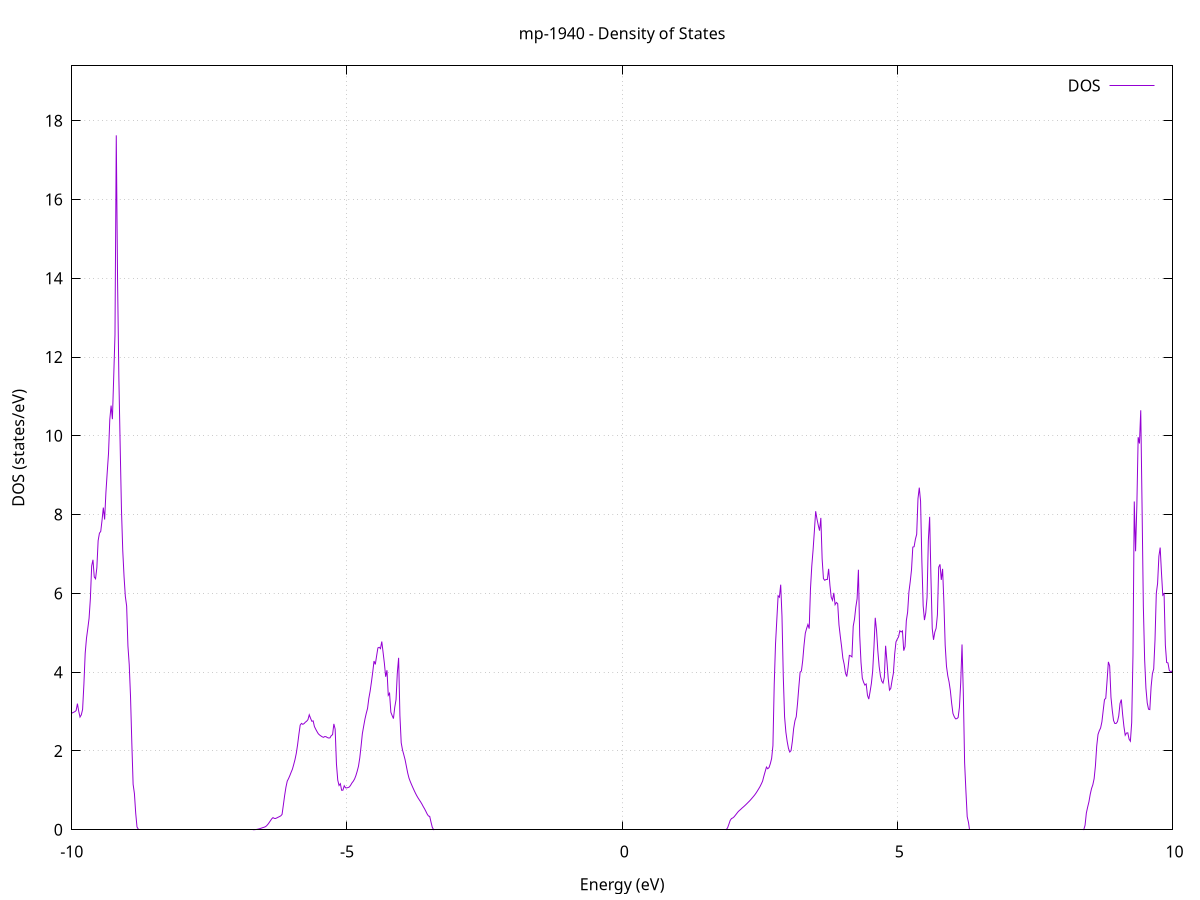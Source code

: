 set title 'mp-1940 - Density of States'
set xlabel 'Energy (eV)'
set ylabel 'DOS (states/eV)'
set grid
set xrange [-10:10]
set yrange [0:19.390]
set xzeroaxis lt -1
set terminal png size 800,600
set output 'mp-1940_dos_gnuplot.png'
plot '-' using 1:2 with lines title 'DOS'
-33.313400 0.000000
-33.289900 0.000000
-33.266400 0.000000
-33.242800 0.000000
-33.219300 0.000000
-33.195800 0.000000
-33.172200 0.000000
-33.148700 0.000000
-33.125200 0.000000
-33.101600 0.000000
-33.078100 0.000000
-33.054600 0.000000
-33.031000 0.000000
-33.007500 0.000000
-32.984000 0.000000
-32.960400 0.000000
-32.936900 0.000000
-32.913400 0.000000
-32.889800 0.000000
-32.866300 0.000000
-32.842800 0.000000
-32.819200 0.000000
-32.795700 0.000000
-32.772200 0.000000
-32.748600 0.000000
-32.725100 0.000000
-32.701600 0.000000
-32.678000 0.000000
-32.654500 0.000000
-32.631000 0.000000
-32.607400 0.000000
-32.583900 0.000000
-32.560400 0.000000
-32.536800 0.000000
-32.513300 0.000000
-32.489800 0.000000
-32.466200 0.000000
-32.442700 0.000000
-32.419200 0.000000
-32.395600 0.000000
-32.372100 0.000000
-32.348600 0.000000
-32.325000 0.000000
-32.301500 0.000000
-32.278000 0.000000
-32.254400 0.000000
-32.230900 0.000000
-32.207400 0.000000
-32.183800 0.000000
-32.160300 0.000000
-32.136800 0.000000
-32.113200 0.000000
-32.089700 0.000000
-32.066200 0.000000
-32.042600 0.000000
-32.019100 0.000000
-31.995600 0.000000
-31.972000 0.000000
-31.948500 0.000000
-31.925000 0.000000
-31.901400 0.000000
-31.877900 0.000000
-31.854400 0.000000
-31.830800 0.000000
-31.807300 0.000000
-31.783800 0.000000
-31.760200 0.000000
-31.736700 0.000000
-31.713200 0.000000
-31.689600 0.000000
-31.666100 0.000000
-31.642600 0.000000
-31.619000 0.000000
-31.595500 0.000000
-31.572000 0.000000
-31.548400 0.000000
-31.524900 0.000000
-31.501400 0.000000
-31.477800 0.000000
-31.454300 0.000000
-31.430800 0.000000
-31.407200 0.000000
-31.383700 0.000000
-31.360200 0.000000
-31.336600 0.000000
-31.313100 0.000000
-31.289600 0.000000
-31.266000 0.000000
-31.242500 0.000000
-31.219000 0.000000
-31.195400 0.000000
-31.171900 0.464200
-31.148400 4.862600
-31.124800 8.302400
-31.101300 12.175500
-31.077800 20.337200
-31.054200 43.932100
-31.030700 58.502500
-31.007200 0.000000
-30.983600 0.000000
-30.960100 0.000000
-30.936600 0.000000
-30.913000 0.000000
-30.889500 0.000000
-30.866000 0.000000
-30.842400 0.000000
-30.818900 0.000000
-30.795400 0.000000
-30.771800 0.000000
-30.748300 0.000000
-30.724800 0.000000
-30.701200 0.000000
-30.677700 0.000000
-30.654200 0.000000
-30.630600 0.000000
-30.607100 0.000000
-30.583600 0.000000
-30.560000 0.000000
-30.536500 0.000000
-30.513000 0.000000
-30.489400 0.000000
-30.465900 0.000000
-30.442400 0.000000
-30.418800 0.000000
-30.395300 0.000000
-30.371800 0.000000
-30.348200 0.000000
-30.324700 0.000000
-30.301200 0.000000
-30.277600 0.000000
-30.254100 0.000000
-30.230600 0.000000
-30.207000 0.000000
-30.183500 0.000000
-30.160000 0.000000
-30.136400 0.000000
-30.112900 0.000000
-30.089400 0.000000
-30.065800 0.000000
-30.042300 0.000000
-30.018800 0.000000
-29.995200 0.000000
-29.971700 0.000000
-29.948200 0.000000
-29.924600 0.000000
-29.901100 0.000000
-29.877600 0.000000
-29.854000 0.000000
-29.830500 0.000000
-29.807000 0.000000
-29.783400 0.000000
-29.759900 0.000000
-29.736400 0.000000
-29.712800 0.000000
-29.689300 0.000000
-29.665800 0.000000
-29.642200 0.000000
-29.618700 0.000000
-29.595200 0.000000
-29.571600 0.000000
-29.548100 0.000000
-29.524600 0.000000
-29.501000 0.000000
-29.477500 0.000000
-29.454000 0.000000
-29.430400 0.000000
-29.406900 0.000000
-29.383400 0.000000
-29.359800 0.000000
-29.336300 0.000000
-29.312800 0.000000
-29.289200 0.000000
-29.265700 0.000000
-29.242200 0.000000
-29.218600 0.000000
-29.195100 0.000000
-29.171600 0.000000
-29.148000 0.000000
-29.124500 0.000000
-29.101000 0.000000
-29.077400 0.000000
-29.053900 0.000000
-29.030400 0.000000
-29.006800 0.000000
-28.983300 0.000000
-28.959800 0.000000
-28.936200 0.000000
-28.912700 0.000000
-28.889200 0.000000
-28.865600 0.000000
-28.842100 0.000000
-28.818600 0.000000
-28.795000 0.000000
-28.771500 0.000000
-28.748000 0.000000
-28.724400 0.000000
-28.700900 0.000000
-28.677400 0.000000
-28.653800 0.000000
-28.630300 0.000000
-28.606800 0.000000
-28.583200 0.000000
-28.559700 0.000000
-28.536200 0.000000
-28.512600 0.000000
-28.489100 0.000000
-28.465600 0.000000
-28.442000 0.000000
-28.418500 0.000000
-28.395000 0.000000
-28.371400 0.000000
-28.347900 0.000000
-28.324400 0.000000
-28.300800 0.000000
-28.277300 0.000000
-28.253800 0.000000
-28.230200 0.000000
-28.206700 0.000000
-28.183200 0.000000
-28.159600 0.000000
-28.136100 0.000000
-28.112600 0.000000
-28.089000 0.000000
-28.065500 0.000000
-28.042000 0.000000
-28.018400 0.000000
-27.994900 0.000000
-27.971400 0.000000
-27.947800 0.000000
-27.924300 0.000000
-27.900800 0.000000
-27.877200 0.000000
-27.853700 0.000000
-27.830200 0.000000
-27.806600 0.000000
-27.783100 0.000000
-27.759600 0.000000
-27.736000 0.000000
-27.712500 0.000000
-27.689000 0.000000
-27.665400 0.000000
-27.641900 0.000000
-27.618400 0.000000
-27.594800 0.000000
-27.571300 0.000000
-27.547800 0.000000
-27.524200 0.000000
-27.500700 0.000000
-27.477200 0.000000
-27.453600 0.000000
-27.430100 0.000000
-27.406600 0.000000
-27.383000 0.000000
-27.359500 0.000000
-27.336000 0.000000
-27.312400 0.000000
-27.288900 0.000000
-27.265300 0.000000
-27.241800 0.000000
-27.218300 0.000000
-27.194700 0.000000
-27.171200 0.000000
-27.147700 0.000000
-27.124100 0.000000
-27.100600 0.000000
-27.077100 0.000000
-27.053500 0.000000
-27.030000 0.000000
-27.006500 0.000000
-26.982900 0.000000
-26.959400 0.000000
-26.935900 0.000000
-26.912300 0.000000
-26.888800 0.000000
-26.865300 0.000000
-26.841700 0.000000
-26.818200 0.000000
-26.794700 0.000000
-26.771100 0.000000
-26.747600 0.000000
-26.724100 0.000000
-26.700500 0.000000
-26.677000 0.000000
-26.653500 0.000000
-26.629900 0.000000
-26.606400 0.000000
-26.582900 0.000000
-26.559300 0.000000
-26.535800 0.000000
-26.512300 0.000000
-26.488700 0.000000
-26.465200 0.000000
-26.441700 0.000000
-26.418100 0.000000
-26.394600 0.000000
-26.371100 0.000000
-26.347500 0.000000
-26.324000 0.000000
-26.300500 0.000000
-26.276900 0.000000
-26.253400 0.000000
-26.229900 0.000000
-26.206300 0.000000
-26.182800 0.000000
-26.159300 0.000000
-26.135700 0.000000
-26.112200 0.000000
-26.088700 0.000000
-26.065100 0.000000
-26.041600 0.000000
-26.018100 0.000000
-25.994500 0.000000
-25.971000 0.000000
-25.947500 0.000000
-25.923900 0.000000
-25.900400 0.000000
-25.876900 0.000000
-25.853300 0.000000
-25.829800 0.000000
-25.806300 0.000000
-25.782700 0.000000
-25.759200 0.000000
-25.735700 0.000000
-25.712100 0.000000
-25.688600 0.000000
-25.665100 0.000000
-25.641500 0.000000
-25.618000 0.000000
-25.594500 0.000000
-25.570900 0.000000
-25.547400 0.000000
-25.523900 0.000000
-25.500300 0.000000
-25.476800 0.000000
-25.453300 0.000000
-25.429700 0.000000
-25.406200 0.000000
-25.382700 0.000000
-25.359100 0.000000
-25.335600 0.000000
-25.312100 0.000000
-25.288500 0.000000
-25.265000 0.000000
-25.241500 0.000000
-25.217900 0.000000
-25.194400 0.000000
-25.170900 0.000000
-25.147300 0.000000
-25.123800 0.000000
-25.100300 0.000000
-25.076700 0.000000
-25.053200 0.000000
-25.029700 0.000000
-25.006100 0.000000
-24.982600 0.000000
-24.959100 0.000000
-24.935500 0.000000
-24.912000 0.000000
-24.888500 0.000000
-24.864900 0.000000
-24.841400 0.000000
-24.817900 0.000000
-24.794300 0.000000
-24.770800 0.000000
-24.747300 0.000000
-24.723700 0.000000
-24.700200 0.000000
-24.676700 0.000000
-24.653100 0.000000
-24.629600 0.000000
-24.606100 0.000000
-24.582500 0.000000
-24.559000 0.000000
-24.535500 0.000000
-24.511900 0.000000
-24.488400 0.000000
-24.464900 0.000000
-24.441300 0.000000
-24.417800 0.000000
-24.394300 0.000000
-24.370700 0.000000
-24.347200 0.000000
-24.323700 0.000000
-24.300100 0.000000
-24.276600 0.000000
-24.253100 0.000000
-24.229500 0.000000
-24.206000 0.000000
-24.182500 0.000000
-24.158900 0.000000
-24.135400 0.000000
-24.111900 0.000000
-24.088300 0.000000
-24.064800 0.000000
-24.041300 0.000000
-24.017700 0.000000
-23.994200 0.000000
-23.970700 0.000000
-23.947100 0.000000
-23.923600 0.000000
-23.900100 0.000000
-23.876500 0.000000
-23.853000 0.000000
-23.829500 0.000000
-23.805900 0.000000
-23.782400 0.000000
-23.758900 0.000000
-23.735300 0.000000
-23.711800 0.000000
-23.688300 0.000000
-23.664700 0.000000
-23.641200 0.000000
-23.617700 0.000000
-23.594100 0.000000
-23.570600 0.000000
-23.547100 0.000000
-23.523500 0.000000
-23.500000 0.000000
-23.476500 0.000000
-23.452900 0.000000
-23.429400 0.000000
-23.405900 0.000000
-23.382300 0.000000
-23.358800 0.000000
-23.335300 0.000000
-23.311700 0.000000
-23.288200 0.000000
-23.264700 0.000000
-23.241100 0.000000
-23.217600 0.000000
-23.194100 0.000000
-23.170500 0.000000
-23.147000 0.000000
-23.123500 0.000000
-23.099900 0.000000
-23.076400 0.000000
-23.052900 0.000000
-23.029300 0.000000
-23.005800 0.000000
-22.982300 0.000000
-22.958700 0.000000
-22.935200 0.000000
-22.911700 0.000000
-22.888100 0.000000
-22.864600 0.000000
-22.841100 0.000000
-22.817500 0.000000
-22.794000 0.000000
-22.770500 0.000000
-22.746900 0.000000
-22.723400 0.000000
-22.699900 0.000000
-22.676300 0.000000
-22.652800 0.000000
-22.629300 0.000000
-22.605700 0.000000
-22.582200 0.000000
-22.558700 0.000000
-22.535100 0.000000
-22.511600 0.000000
-22.488100 0.000000
-22.464500 0.000000
-22.441000 0.000000
-22.417500 0.000000
-22.393900 0.000000
-22.370400 0.000000
-22.346900 0.000000
-22.323300 0.000000
-22.299800 0.000000
-22.276300 0.000000
-22.252700 0.000000
-22.229200 0.000000
-22.205700 0.000000
-22.182100 0.000000
-22.158600 0.000000
-22.135100 0.000000
-22.111500 0.000000
-22.088000 0.000000
-22.064500 0.000000
-22.040900 0.000000
-22.017400 0.000000
-21.993900 0.000000
-21.970300 0.000000
-21.946800 0.000000
-21.923300 0.000000
-21.899700 0.000000
-21.876200 0.000000
-21.852700 0.000000
-21.829100 0.000000
-21.805600 0.000000
-21.782100 0.000000
-21.758500 0.000000
-21.735000 0.000000
-21.711500 0.000000
-21.687900 0.000000
-21.664400 0.000000
-21.640900 0.000000
-21.617300 0.000000
-21.593800 0.000000
-21.570300 0.000000
-21.546700 0.000000
-21.523200 0.000000
-21.499700 0.000000
-21.476100 0.000000
-21.452600 0.000000
-21.429100 0.000000
-21.405500 0.000000
-21.382000 0.000000
-21.358500 0.000000
-21.334900 0.000000
-21.311400 0.000000
-21.287900 0.000000
-21.264300 0.000000
-21.240800 0.000000
-21.217300 0.000000
-21.193700 0.000000
-21.170200 0.000000
-21.146700 0.000000
-21.123100 0.000000
-21.099600 0.000000
-21.076100 0.000000
-21.052500 0.000000
-21.029000 0.000000
-21.005500 0.000000
-20.981900 0.000000
-20.958400 0.000000
-20.934900 0.000000
-20.911300 0.000000
-20.887800 0.000000
-20.864300 0.000000
-20.840700 0.000000
-20.817200 0.000000
-20.793700 0.000000
-20.770100 0.000000
-20.746600 0.000000
-20.723100 0.000000
-20.699500 0.000000
-20.676000 0.000000
-20.652500 0.000000
-20.628900 0.000000
-20.605400 0.000000
-20.581900 0.000000
-20.558300 0.000000
-20.534800 0.000000
-20.511300 0.000000
-20.487700 0.000000
-20.464200 0.000000
-20.440700 0.000000
-20.417100 0.000000
-20.393600 0.000000
-20.370100 0.000000
-20.346500 0.000000
-20.323000 0.000000
-20.299500 0.000000
-20.275900 0.000000
-20.252400 0.000000
-20.228900 0.000000
-20.205300 0.000000
-20.181800 0.000000
-20.158300 0.000000
-20.134700 0.000000
-20.111200 0.000000
-20.087700 0.000000
-20.064100 0.000000
-20.040600 0.000000
-20.017100 0.000000
-19.993500 0.000000
-19.970000 0.000000
-19.946500 0.000000
-19.922900 0.000000
-19.899400 0.000000
-19.875900 0.000000
-19.852300 0.000000
-19.828800 0.000000
-19.805300 0.000000
-19.781700 0.000000
-19.758200 0.000000
-19.734700 0.000000
-19.711100 0.000000
-19.687600 0.000000
-19.664100 0.000000
-19.640500 0.000000
-19.617000 0.000000
-19.593500 0.000000
-19.569900 0.000000
-19.546400 0.000000
-19.522900 0.000000
-19.499300 0.000000
-19.475800 0.000000
-19.452300 0.000000
-19.428700 0.000000
-19.405200 0.000000
-19.381700 0.000000
-19.358100 0.000000
-19.334600 0.000000
-19.311100 0.000000
-19.287500 0.000000
-19.264000 0.000000
-19.240500 0.000000
-19.216900 0.000000
-19.193400 0.000000
-19.169900 0.000000
-19.146300 0.000000
-19.122800 0.000000
-19.099300 0.000000
-19.075700 0.000000
-19.052200 0.000000
-19.028700 0.000000
-19.005100 0.000000
-18.981600 0.000000
-18.958100 0.000000
-18.934500 0.000000
-18.911000 0.000000
-18.887500 0.000000
-18.863900 0.000000
-18.840400 0.000000
-18.816900 0.000000
-18.793300 0.000000
-18.769800 0.000000
-18.746300 0.000000
-18.722700 0.000000
-18.699200 0.000000
-18.675700 0.000000
-18.652100 0.000000
-18.628600 0.000000
-18.605100 0.000000
-18.581500 0.000000
-18.558000 0.000000
-18.534500 0.000000
-18.510900 0.000000
-18.487400 0.000000
-18.463900 0.000000
-18.440300 0.000000
-18.416800 0.000000
-18.393300 0.000000
-18.369700 0.000000
-18.346200 0.000000
-18.322700 0.000000
-18.299100 0.000000
-18.275600 0.000000
-18.252100 0.000000
-18.228500 0.000000
-18.205000 0.000000
-18.181500 0.000000
-18.157900 0.000000
-18.134400 0.000000
-18.110900 0.000000
-18.087300 0.000000
-18.063800 0.000000
-18.040300 0.000000
-18.016700 0.000000
-17.993200 0.000000
-17.969700 0.000000
-17.946100 0.000000
-17.922600 0.000000
-17.899100 0.000000
-17.875500 0.000000
-17.852000 0.000000
-17.828500 0.000000
-17.804900 0.000000
-17.781400 0.000000
-17.757900 0.000000
-17.734300 0.000000
-17.710800 0.000000
-17.687300 0.000000
-17.663700 0.000000
-17.640200 0.000000
-17.616700 0.000000
-17.593100 0.000000
-17.569600 0.000000
-17.546100 0.000000
-17.522500 0.000000
-17.499000 0.000000
-17.475500 0.000000
-17.451900 0.000000
-17.428400 0.000000
-17.404900 0.000000
-17.381300 0.000000
-17.357800 0.000000
-17.334300 0.000000
-17.310700 0.000000
-17.287200 0.000000
-17.263700 0.000000
-17.240100 0.000000
-17.216600 0.000000
-17.193100 0.000000
-17.169500 0.000000
-17.146000 0.000000
-17.122500 0.000000
-17.098900 0.000000
-17.075400 0.000000
-17.051900 0.000000
-17.028300 0.000000
-17.004800 0.000000
-16.981300 0.000000
-16.957700 0.000000
-16.934200 0.000000
-16.910700 0.000000
-16.887100 0.000000
-16.863600 0.000000
-16.840100 0.000000
-16.816500 0.000000
-16.793000 0.000000
-16.769500 0.000000
-16.745900 0.000000
-16.722400 0.000000
-16.698900 0.000000
-16.675300 0.000000
-16.651800 0.000000
-16.628300 0.000000
-16.604700 0.000000
-16.581200 0.000000
-16.557700 0.000000
-16.534100 0.000000
-16.510600 0.000000
-16.487100 0.000000
-16.463500 0.000000
-16.440000 0.000000
-16.416500 0.000000
-16.392900 0.000000
-16.369400 0.000000
-16.345900 0.000000
-16.322300 0.000000
-16.298800 0.000000
-16.275300 0.000000
-16.251700 0.000000
-16.228200 0.000000
-16.204700 0.000000
-16.181100 0.000000
-16.157600 0.000000
-16.134100 0.000000
-16.110500 0.000000
-16.087000 0.000000
-16.063500 0.000000
-16.039900 0.000000
-16.016400 0.000000
-15.992900 0.000000
-15.969300 0.000000
-15.945800 0.000000
-15.922300 0.000000
-15.898700 0.000000
-15.875200 0.000000
-15.851700 0.000000
-15.828100 0.000000
-15.804600 0.000000
-15.781100 0.000000
-15.757500 0.000000
-15.734000 0.000000
-15.710500 0.000000
-15.686900 0.000000
-15.663400 0.000000
-15.639900 0.000000
-15.616300 0.000000
-15.592800 0.000000
-15.569300 0.000000
-15.545700 0.000000
-15.522200 0.000000
-15.498700 0.000000
-15.475100 0.000000
-15.451600 0.000000
-15.428100 0.000000
-15.404500 0.000000
-15.381000 0.000000
-15.357500 0.000000
-15.333900 0.000000
-15.310400 0.000000
-15.286900 0.000000
-15.263300 0.000000
-15.239800 0.000000
-15.216300 0.000000
-15.192700 0.000000
-15.169200 0.000000
-15.145700 0.000000
-15.122100 0.000000
-15.098600 0.000000
-15.075100 0.000000
-15.051500 0.000000
-15.028000 0.000000
-15.004500 0.000000
-14.980900 0.000000
-14.957400 0.000000
-14.933900 0.000000
-14.910300 0.000000
-14.886800 0.000000
-14.863300 0.000000
-14.839700 0.000000
-14.816200 0.000000
-14.792700 0.000000
-14.769100 0.000000
-14.745600 0.000000
-14.722100 0.000000
-14.698500 0.000000
-14.675000 0.000000
-14.651500 0.000000
-14.627900 0.000000
-14.604400 0.000000
-14.580900 0.000000
-14.557300 0.000000
-14.533800 0.000000
-14.510300 0.000000
-14.486700 0.000000
-14.463200 0.000000
-14.439700 0.000000
-14.416100 0.000000
-14.392600 0.000000
-14.369100 0.000000
-14.345500 0.000000
-14.322000 0.000000
-14.298500 0.000000
-14.274900 0.000000
-14.251400 0.000000
-14.227800 0.000000
-14.204300 0.000000
-14.180800 0.000000
-14.157200 0.000000
-14.133700 0.000000
-14.110200 0.000000
-14.086600 0.000000
-14.063100 0.000000
-14.039600 0.000000
-14.016000 0.000000
-13.992500 0.000000
-13.969000 0.000000
-13.945400 0.000000
-13.921900 0.000000
-13.898400 0.000000
-13.874800 0.000000
-13.851300 0.000000
-13.827800 0.000000
-13.804200 0.000000
-13.780700 0.000000
-13.757200 0.000000
-13.733600 0.000000
-13.710100 0.000000
-13.686600 0.000000
-13.663000 0.000000
-13.639500 0.000000
-13.616000 0.000000
-13.592400 0.000000
-13.568900 0.000000
-13.545400 0.000000
-13.521800 0.000000
-13.498300 0.000000
-13.474800 0.000000
-13.451200 0.000000
-13.427700 0.000000
-13.404200 0.000000
-13.380600 0.000000
-13.357100 0.000000
-13.333600 0.000000
-13.310000 0.000000
-13.286500 0.000000
-13.263000 0.000000
-13.239400 0.000000
-13.215900 0.000000
-13.192400 0.000000
-13.168800 0.000000
-13.145300 0.000000
-13.121800 0.000000
-13.098200 0.000000
-13.074700 0.000000
-13.051200 0.000000
-13.027600 0.000000
-13.004100 0.000000
-12.980600 0.000000
-12.957000 0.000000
-12.933500 0.000000
-12.910000 0.000000
-12.886400 0.000000
-12.862900 0.000000
-12.839400 0.000000
-12.815800 0.000000
-12.792300 0.000000
-12.768800 0.000000
-12.745200 0.000000
-12.721700 0.000000
-12.698200 0.000000
-12.674600 0.000000
-12.651100 0.000000
-12.627600 0.000000
-12.604000 0.000000
-12.580500 0.000000
-12.557000 0.000000
-12.533400 0.000000
-12.509900 0.000000
-12.486400 0.000000
-12.462800 0.000000
-12.439300 0.000000
-12.415800 0.000000
-12.392200 0.000000
-12.368700 0.000000
-12.345200 0.000000
-12.321600 0.000000
-12.298100 0.000000
-12.274600 0.000000
-12.251000 0.000000
-12.227500 0.000000
-12.204000 0.000000
-12.180400 0.000000
-12.156900 0.000000
-12.133400 0.000000
-12.109800 0.000000
-12.086300 0.000000
-12.062800 0.000000
-12.039200 0.000000
-12.015700 0.000000
-11.992200 0.000000
-11.968600 0.000000
-11.945100 0.000000
-11.921600 0.000000
-11.898000 0.000000
-11.874500 0.000000
-11.851000 0.000000
-11.827400 0.000000
-11.803900 0.000000
-11.780400 0.000000
-11.756800 0.000000
-11.733300 0.000000
-11.709800 0.000000
-11.686200 0.000000
-11.662700 0.000000
-11.639200 0.000000
-11.615600 0.000000
-11.592100 0.000000
-11.568600 0.000000
-11.545000 0.183900
-11.521500 0.869900
-11.498000 1.113000
-11.474400 1.428000
-11.450900 1.710600
-11.427400 1.989200
-11.403800 2.302400
-11.380300 2.654300
-11.356800 3.158600
-11.333200 4.207500
-11.309700 4.219400
-11.286200 4.162400
-11.262600 4.577300
-11.239100 7.596400
-11.215600 7.539700
-11.192000 7.910100
-11.168500 8.234700
-11.145000 10.097000
-11.121400 10.957700
-11.097900 10.285800
-11.074400 11.509500
-11.050800 7.374700
-11.027300 4.088500
-11.003800 3.444500
-10.980200 2.981000
-10.956700 2.640000
-10.933200 2.381300
-10.909600 2.161400
-10.886100 1.974100
-10.862600 1.793500
-10.839000 1.651600
-10.815500 1.486800
-10.792000 1.334500
-10.768400 1.199000
-10.744900 1.078800
-10.721400 1.026400
-10.697800 0.969900
-10.674300 0.924900
-10.650800 0.893800
-10.627200 0.867400
-10.603700 0.841500
-10.580200 0.816500
-10.556600 0.792400
-10.533100 0.768300
-10.509600 0.743200
-10.486000 0.718500
-10.462500 0.693700
-10.439000 0.669400
-10.415400 0.653600
-10.391900 0.791900
-10.368400 0.842100
-10.344800 0.940300
-10.321300 1.029800
-10.297800 1.106700
-10.274200 1.225100
-10.250700 1.468100
-10.227200 2.078400
-10.203600 2.603200
-10.180100 2.851800
-10.156600 2.924000
-10.133000 2.978600
-10.109500 2.965000
-10.086000 2.946200
-10.062400 2.948900
-10.038900 2.954000
-10.015400 2.950300
-9.991800 2.966300
-9.968300 2.982000
-9.944800 2.997800
-9.921200 3.025900
-9.897700 3.202000
-9.874200 3.009700
-9.850600 2.861200
-9.827100 2.917300
-9.803600 3.055900
-9.780000 3.695800
-9.756500 4.479700
-9.733000 4.861500
-9.709400 5.107200
-9.685900 5.368300
-9.662400 5.866200
-9.638800 6.698600
-9.615300 6.853100
-9.591800 6.417100
-9.568200 6.370300
-9.544700 6.653300
-9.521200 7.340100
-9.497600 7.528700
-9.474100 7.573700
-9.450600 7.853000
-9.427000 8.178300
-9.403500 7.875100
-9.380000 8.558900
-9.356400 9.069500
-9.332900 9.548200
-9.309400 10.414900
-9.285800 10.766700
-9.262300 10.422300
-9.238800 11.472900
-9.215200 12.565600
-9.191700 17.627300
-9.168200 13.937700
-9.144600 11.478000
-9.121100 9.758100
-9.097600 8.131900
-9.074000 7.084800
-9.050500 6.426500
-9.027000 5.922100
-9.003400 5.678600
-8.979900 4.666000
-8.956400 4.192300
-8.932800 3.380500
-8.909300 2.202200
-8.885800 1.155900
-8.862200 0.919400
-8.838700 0.422400
-8.815200 0.071200
-8.791600 0.000000
-8.768100 0.000000
-8.744600 0.000000
-8.721000 0.000000
-8.697500 0.000000
-8.674000 0.000000
-8.650400 0.000000
-8.626900 0.000000
-8.603400 0.000000
-8.579800 0.000000
-8.556300 0.000000
-8.532800 0.000000
-8.509200 0.000000
-8.485700 0.000000
-8.462200 0.000000
-8.438600 0.000000
-8.415100 0.000000
-8.391600 0.000000
-8.368000 0.000000
-8.344500 0.000000
-8.321000 0.000000
-8.297400 0.000000
-8.273900 0.000000
-8.250400 0.000000
-8.226800 0.000000
-8.203300 0.000000
-8.179800 0.000000
-8.156200 0.000000
-8.132700 0.000000
-8.109200 0.000000
-8.085600 0.000000
-8.062100 0.000000
-8.038600 0.000000
-8.015000 0.000000
-7.991500 0.000000
-7.968000 0.000000
-7.944400 0.000000
-7.920900 0.000000
-7.897400 0.000000
-7.873800 0.000000
-7.850300 0.000000
-7.826800 0.000000
-7.803200 0.000000
-7.779700 0.000000
-7.756200 0.000000
-7.732600 0.000000
-7.709100 0.000000
-7.685600 0.000000
-7.662000 0.000000
-7.638500 0.000000
-7.615000 0.000000
-7.591400 0.000000
-7.567900 0.000000
-7.544400 0.000000
-7.520800 0.000000
-7.497300 0.000000
-7.473800 0.000000
-7.450200 0.000000
-7.426700 0.000000
-7.403200 0.000000
-7.379600 0.000000
-7.356100 0.000000
-7.332600 0.000000
-7.309000 0.000000
-7.285500 0.000000
-7.262000 0.000000
-7.238400 0.000000
-7.214900 0.000000
-7.191400 0.000000
-7.167800 0.000000
-7.144300 0.000000
-7.120800 0.000000
-7.097200 0.000000
-7.073700 0.000000
-7.050200 0.000000
-7.026600 0.000000
-7.003100 0.000000
-6.979600 0.000000
-6.956000 0.000000
-6.932500 0.000000
-6.909000 0.000000
-6.885400 0.000000
-6.861900 0.000000
-6.838400 0.000000
-6.814800 0.000000
-6.791300 0.000000
-6.767800 0.000000
-6.744200 0.000000
-6.720700 0.000000
-6.697200 0.000700
-6.673600 0.003200
-6.650100 0.007300
-6.626600 0.013100
-6.603000 0.020800
-6.579500 0.030300
-6.556000 0.041800
-6.532400 0.054000
-6.508900 0.062600
-6.485400 0.075900
-6.461800 0.099000
-6.438300 0.136400
-6.414800 0.180700
-6.391200 0.228800
-6.367700 0.276800
-6.344200 0.308800
-6.320600 0.288700
-6.297100 0.286500
-6.273600 0.302500
-6.250000 0.318800
-6.226500 0.335400
-6.203000 0.352700
-6.179400 0.390400
-6.155900 0.627700
-6.132400 0.870900
-6.108800 1.081600
-6.085300 1.234400
-6.061800 1.298900
-6.038200 1.374700
-6.014700 1.459100
-5.991200 1.537700
-5.967600 1.656800
-5.944100 1.782900
-5.920600 1.941100
-5.897000 2.162300
-5.873500 2.423800
-5.850000 2.657000
-5.826400 2.700500
-5.802900 2.676400
-5.779400 2.694900
-5.755800 2.731000
-5.732300 2.756300
-5.708800 2.796100
-5.685200 2.918900
-5.661700 2.831100
-5.638200 2.753700
-5.614600 2.764400
-5.591100 2.618900
-5.567600 2.552200
-5.544000 2.491400
-5.520500 2.436600
-5.497000 2.405000
-5.473400 2.381800
-5.449900 2.359800
-5.426400 2.346800
-5.402800 2.366600
-5.379300 2.361800
-5.355800 2.339500
-5.332200 2.329300
-5.308700 2.333000
-5.285200 2.390000
-5.261600 2.414000
-5.238100 2.687400
-5.214600 2.554400
-5.191000 1.666900
-5.167500 1.260200
-5.144000 1.124600
-5.120400 1.169600
-5.096900 1.003000
-5.073400 1.005800
-5.049800 1.116800
-5.026300 1.065400
-5.002800 1.063700
-4.979200 1.072000
-4.955700 1.087900
-4.932200 1.134200
-4.908600 1.190500
-4.885100 1.232600
-4.861600 1.290100
-4.838000 1.374600
-4.814500 1.484900
-4.791000 1.611600
-4.767400 1.823300
-4.743900 2.118300
-4.720400 2.439500
-4.696800 2.627400
-4.673300 2.808500
-4.649800 2.953800
-4.626200 3.079400
-4.602700 3.335700
-4.579200 3.517400
-4.555600 3.749300
-4.532100 3.999500
-4.508600 4.282800
-4.485000 4.197600
-4.461500 4.413300
-4.438000 4.616100
-4.414400 4.631500
-4.390900 4.598500
-4.367400 4.778100
-4.343800 4.504900
-4.320300 4.226000
-4.296800 3.885000
-4.273200 4.049800
-4.249700 3.412700
-4.226200 3.465000
-4.202600 2.983800
-4.179100 2.898900
-4.155600 2.822500
-4.132000 3.105600
-4.108500 3.301900
-4.085000 3.985200
-4.061400 4.364300
-4.037900 2.897600
-4.014400 2.207400
-3.990800 2.024700
-3.967300 1.905300
-3.943800 1.777000
-3.920200 1.608500
-3.896700 1.443200
-3.873200 1.312500
-3.849600 1.223500
-3.826100 1.145500
-3.802600 1.070000
-3.779000 0.997900
-3.755500 0.927900
-3.732000 0.865000
-3.708400 0.808000
-3.684900 0.757400
-3.661400 0.707600
-3.637800 0.652100
-3.614300 0.589600
-3.590800 0.534200
-3.567200 0.469900
-3.543700 0.402200
-3.520200 0.351400
-3.496600 0.339800
-3.473100 0.195700
-3.449600 0.062400
-3.426000 0.002500
-3.402500 0.000000
-3.379000 0.000000
-3.355400 0.000000
-3.331900 0.000000
-3.308400 0.000000
-3.284800 0.000000
-3.261300 0.000000
-3.237800 0.000000
-3.214200 0.000000
-3.190700 0.000000
-3.167200 0.000000
-3.143600 0.000000
-3.120100 0.000000
-3.096600 0.000000
-3.073000 0.000000
-3.049500 0.000000
-3.026000 0.000000
-3.002400 0.000000
-2.978900 0.000000
-2.955400 0.000000
-2.931800 0.000000
-2.908300 0.000000
-2.884800 0.000000
-2.861200 0.000000
-2.837700 0.000000
-2.814200 0.000000
-2.790600 0.000000
-2.767100 0.000000
-2.743600 0.000000
-2.720000 0.000000
-2.696500 0.000000
-2.673000 0.000000
-2.649400 0.000000
-2.625900 0.000000
-2.602400 0.000000
-2.578800 0.000000
-2.555300 0.000000
-2.531800 0.000000
-2.508200 0.000000
-2.484700 0.000000
-2.461200 0.000000
-2.437600 0.000000
-2.414100 0.000000
-2.390600 0.000000
-2.367000 0.000000
-2.343500 0.000000
-2.320000 0.000000
-2.296400 0.000000
-2.272900 0.000000
-2.249400 0.000000
-2.225800 0.000000
-2.202300 0.000000
-2.178800 0.000000
-2.155200 0.000000
-2.131700 0.000000
-2.108200 0.000000
-2.084600 0.000000
-2.061100 0.000000
-2.037600 0.000000
-2.014000 0.000000
-1.990500 0.000000
-1.967000 0.000000
-1.943400 0.000000
-1.919900 0.000000
-1.896400 0.000000
-1.872800 0.000000
-1.849300 0.000000
-1.825800 0.000000
-1.802200 0.000000
-1.778700 0.000000
-1.755200 0.000000
-1.731600 0.000000
-1.708100 0.000000
-1.684600 0.000000
-1.661000 0.000000
-1.637500 0.000000
-1.614000 0.000000
-1.590400 0.000000
-1.566900 0.000000
-1.543400 0.000000
-1.519800 0.000000
-1.496300 0.000000
-1.472800 0.000000
-1.449200 0.000000
-1.425700 0.000000
-1.402200 0.000000
-1.378600 0.000000
-1.355100 0.000000
-1.331600 0.000000
-1.308000 0.000000
-1.284500 0.000000
-1.261000 0.000000
-1.237400 0.000000
-1.213900 0.000000
-1.190300 0.000000
-1.166800 0.000000
-1.143300 0.000000
-1.119700 0.000000
-1.096200 0.000000
-1.072700 0.000000
-1.049100 0.000000
-1.025600 0.000000
-1.002100 0.000000
-0.978500 0.000000
-0.955000 0.000000
-0.931500 0.000000
-0.907900 0.000000
-0.884400 0.000000
-0.860900 0.000000
-0.837300 0.000000
-0.813800 0.000000
-0.790300 0.000000
-0.766700 0.000000
-0.743200 0.000000
-0.719700 0.000000
-0.696100 0.000000
-0.672600 0.000000
-0.649100 0.000000
-0.625500 0.000000
-0.602000 0.000000
-0.578500 0.000000
-0.554900 0.000000
-0.531400 0.000000
-0.507900 0.000000
-0.484300 0.000000
-0.460800 0.000000
-0.437300 0.000000
-0.413700 0.000000
-0.390200 0.000000
-0.366700 0.000000
-0.343100 0.000000
-0.319600 0.000000
-0.296100 0.000000
-0.272500 0.000000
-0.249000 0.000000
-0.225500 0.000000
-0.201900 0.000000
-0.178400 0.000000
-0.154900 0.000000
-0.131300 0.000000
-0.107800 0.000000
-0.084300 0.000000
-0.060700 0.000000
-0.037200 0.000000
-0.013700 0.000000
0.009900 0.000000
0.033400 0.000000
0.056900 0.000000
0.080500 0.000000
0.104000 0.000000
0.127500 0.000000
0.151100 0.000000
0.174600 0.000000
0.198100 0.000000
0.221700 0.000000
0.245200 0.000000
0.268700 0.000000
0.292300 0.000000
0.315800 0.000000
0.339300 0.000000
0.362900 0.000000
0.386400 0.000000
0.409900 0.000000
0.433500 0.000000
0.457000 0.000000
0.480500 0.000000
0.504100 0.000000
0.527600 0.000000
0.551100 0.000000
0.574700 0.000000
0.598200 0.000000
0.621700 0.000000
0.645300 0.000000
0.668800 0.000000
0.692300 0.000000
0.715900 0.000000
0.739400 0.000000
0.762900 0.000000
0.786500 0.000000
0.810000 0.000000
0.833500 0.000000
0.857100 0.000000
0.880600 0.000000
0.904100 0.000000
0.927700 0.000000
0.951200 0.000000
0.974700 0.000000
0.998300 0.000000
1.021800 0.000000
1.045300 0.000000
1.068900 0.000000
1.092400 0.000000
1.115900 0.000000
1.139500 0.000000
1.163000 0.000000
1.186500 0.000000
1.210100 0.000000
1.233600 0.000000
1.257100 0.000000
1.280700 0.000000
1.304200 0.000000
1.327700 0.000000
1.351300 0.000000
1.374800 0.000000
1.398300 0.000000
1.421900 0.000000
1.445400 0.000000
1.468900 0.000000
1.492500 0.000000
1.516000 0.000000
1.539500 0.000000
1.563100 0.000000
1.586600 0.000000
1.610100 0.000000
1.633700 0.000000
1.657200 0.000000
1.680700 0.000000
1.704300 0.000000
1.727800 0.000000
1.751300 0.000000
1.774900 0.000000
1.798400 0.000000
1.821900 0.000000
1.845500 0.000000
1.869000 0.000000
1.892500 0.005300
1.916100 0.050400
1.939600 0.141700
1.963100 0.237300
1.986700 0.284700
2.010200 0.300100
2.033700 0.328400
2.057300 0.368500
2.080800 0.411000
2.104300 0.452900
2.127900 0.486500
2.151400 0.514300
2.174900 0.546300
2.198500 0.574500
2.222000 0.603900
2.245500 0.635000
2.269100 0.667500
2.292600 0.700400
2.316100 0.733300
2.339700 0.769600
2.363200 0.808300
2.386700 0.846700
2.410300 0.887600
2.433800 0.934100
2.457300 0.985200
2.480900 1.039300
2.504400 1.095000
2.527900 1.160900
2.551500 1.233100
2.575000 1.360600
2.598500 1.476800
2.622100 1.592100
2.645600 1.548800
2.669100 1.579700
2.692700 1.677900
2.716200 1.810400
2.739700 2.135400
2.763300 3.687100
2.786800 4.715000
2.810300 5.329500
2.833900 5.938300
2.857400 5.903700
2.880900 6.221400
2.904500 5.414400
2.928000 3.887400
2.951500 2.866900
2.975100 2.477600
2.998600 2.243200
3.022100 2.065700
3.045700 1.973500
3.069200 2.009600
3.092700 2.242700
3.116300 2.569800
3.139800 2.766900
3.163300 2.868900
3.186900 3.208400
3.210400 3.622900
3.233900 4.000900
3.257500 4.030900
3.281000 4.296100
3.304500 4.679500
3.328100 4.989500
3.351600 5.109300
3.375100 5.209100
3.398700 5.105800
3.422200 6.118000
3.445700 6.693200
3.469300 7.100600
3.492800 7.582000
3.516300 8.085300
3.539900 7.889600
3.563400 7.731800
3.586900 7.593400
3.610500 7.916200
3.634000 6.875000
3.657500 6.375100
3.681100 6.332400
3.704600 6.352700
3.728100 6.352800
3.751700 6.622700
3.775200 6.208600
3.798700 5.904000
3.822300 5.824400
3.845800 6.012800
3.869300 5.713500
3.892900 5.769900
3.916400 5.741100
3.939900 5.201300
3.963500 4.915400
3.987000 4.652800
4.010500 4.356400
4.034100 4.203000
4.057600 3.977600
4.081100 3.889400
4.104700 4.115600
4.128200 4.426800
4.151700 4.414100
4.175300 4.388500
4.198800 5.168000
4.222300 5.349300
4.245900 5.650500
4.269400 5.864100
4.292900 6.600100
4.316500 4.933400
4.340000 4.251700
4.363500 3.848500
4.387100 3.744700
4.410600 3.672900
4.434100 3.700500
4.457700 3.412800
4.481200 3.316800
4.504700 3.501700
4.528300 3.710700
4.551800 4.022500
4.575300 4.632200
4.598900 5.380500
4.622400 5.062800
4.645900 4.539300
4.669500 4.149300
4.693000 3.905400
4.716500 3.772500
4.740100 3.724000
4.763600 3.866300
4.787100 4.670400
4.810700 4.287200
4.834200 3.847700
4.857700 3.544100
4.881300 3.588600
4.904800 3.794200
4.928300 3.972400
4.951900 4.457800
4.975400 4.768200
4.998900 4.839900
5.022500 4.897700
5.046000 5.052100
5.069500 5.020700
5.093100 5.048200
5.116600 4.546000
5.140100 4.650600
5.163700 5.307300
5.187200 5.524400
5.210700 6.036100
5.234300 6.294800
5.257800 6.598000
5.281300 7.174400
5.304900 7.184700
5.328400 7.374300
5.351900 7.500200
5.375500 8.406900
5.399000 8.684000
5.422500 8.339000
5.446100 6.808200
5.469600 5.686300
5.493100 5.322800
5.516700 5.505500
5.540200 5.901300
5.563700 7.345000
5.587300 7.943300
5.610800 6.417000
5.634300 5.108700
5.657900 4.821500
5.681400 5.017600
5.704900 5.114900
5.728500 5.455900
5.752000 6.666500
5.775500 6.737800
5.799100 6.343400
5.822600 6.623400
5.846100 5.771800
5.869700 4.686100
5.893200 4.150300
5.916700 3.908900
5.940300 3.751700
5.963800 3.530700
5.987300 3.211300
6.010900 2.951600
6.034400 2.870300
6.057900 2.816500
6.081500 2.820200
6.105000 2.850300
6.128500 3.107600
6.152100 3.744900
6.175600 4.703100
6.199100 3.476300
6.222700 1.703100
6.246200 0.986600
6.269700 0.331800
6.293300 0.184800
6.316800 0.000000
6.340300 0.000000
6.363900 0.000000
6.387400 0.000000
6.410900 0.000000
6.434500 0.000000
6.458000 0.000000
6.481500 0.000000
6.505100 0.000000
6.528600 0.000000
6.552100 0.000000
6.575700 0.000000
6.599200 0.000000
6.622700 0.000000
6.646300 0.000000
6.669800 0.000000
6.693300 0.000000
6.716900 0.000000
6.740400 0.000000
6.763900 0.000000
6.787500 0.000000
6.811000 0.000000
6.834500 0.000000
6.858100 0.000000
6.881600 0.000000
6.905100 0.000000
6.928700 0.000000
6.952200 0.000000
6.975700 0.000000
6.999300 0.000000
7.022800 0.000000
7.046300 0.000000
7.069900 0.000000
7.093400 0.000000
7.116900 0.000000
7.140500 0.000000
7.164000 0.000000
7.187500 0.000000
7.211100 0.000000
7.234600 0.000000
7.258100 0.000000
7.281700 0.000000
7.305200 0.000000
7.328700 0.000000
7.352300 0.000000
7.375800 0.000000
7.399300 0.000000
7.422900 0.000000
7.446400 0.000000
7.469900 0.000000
7.493500 0.000000
7.517000 0.000000
7.540500 0.000000
7.564100 0.000000
7.587600 0.000000
7.611100 0.000000
7.634700 0.000000
7.658200 0.000000
7.681700 0.000000
7.705300 0.000000
7.728800 0.000000
7.752300 0.000000
7.775900 0.000000
7.799400 0.000000
7.822900 0.000000
7.846500 0.000000
7.870000 0.000000
7.893500 0.000000
7.917100 0.000000
7.940600 0.000000
7.964100 0.000000
7.987700 0.000000
8.011200 0.000000
8.034700 0.000000
8.058300 0.000000
8.081800 0.000000
8.105300 0.000000
8.128900 0.000000
8.152400 0.000000
8.175900 0.000000
8.199500 0.000000
8.223000 0.000000
8.246500 0.000000
8.270100 0.000000
8.293600 0.000000
8.317100 0.000000
8.340700 0.000000
8.364200 0.000000
8.387700 0.003900
8.411300 0.114300
8.434800 0.426100
8.458300 0.574900
8.481900 0.710800
8.505400 0.901700
8.528900 1.046400
8.552500 1.142100
8.576000 1.297700
8.599500 1.622800
8.623100 2.124300
8.646600 2.420400
8.670100 2.514900
8.693700 2.584000
8.717200 2.739400
8.740700 3.026000
8.764300 3.303900
8.787800 3.339500
8.811300 3.785700
8.834900 4.261700
8.858400 4.162400
8.881900 3.366700
8.905500 3.030600
8.929000 2.773500
8.952500 2.697600
8.976100 2.699400
8.999600 2.743800
9.023100 2.889900
9.046700 3.206700
9.070200 3.305600
9.093700 2.930600
9.117300 2.622600
9.140800 2.399600
9.164300 2.455400
9.187900 2.460700
9.211400 2.299400
9.234900 2.248200
9.258500 2.719200
9.282000 4.439100
9.305500 8.333300
9.329100 7.069200
9.352600 8.248400
9.376100 9.964300
9.399700 9.805600
9.423200 10.648200
9.446700 8.221600
9.470300 5.671900
9.493800 4.317300
9.517300 3.594800
9.540900 3.220400
9.564400 3.060800
9.587900 3.050300
9.611500 3.630100
9.635000 3.961800
9.658500 4.081300
9.682100 4.815600
9.705600 5.998800
9.729100 6.252700
9.752700 6.943500
9.776200 7.163300
9.799700 6.524700
9.823300 5.953500
9.846800 5.992500
9.870300 4.684700
9.893900 4.246200
9.917400 4.235800
9.940900 4.050300
9.964500 4.008900
9.988000 4.012300
10.011500 4.111800
10.035100 4.210900
10.058600 4.514600
10.082100 5.037000
10.105700 5.292300
10.129200 7.435000
10.152700 7.128500
10.176300 7.067000
10.199800 7.234700
10.223300 6.752300
10.246900 5.317100
10.270400 4.065900
10.293900 3.979300
10.317500 2.249600
10.341000 1.899900
10.364500 4.736400
10.388100 7.211300
10.411600 11.553700
10.435100 12.963500
10.458700 13.830300
10.482200 15.079200
10.505700 13.049600
10.529300 12.449000
10.552800 14.293500
10.576300 20.831800
10.599900 24.056600
10.623400 15.118800
10.646900 11.527400
10.670500 15.704300
10.694000 15.425800
10.717500 23.214600
10.741100 19.378900
10.764600 20.047000
10.788100 18.881700
10.811700 16.773900
10.835200 18.560500
10.858700 14.751400
10.882300 12.196400
10.905800 10.754700
10.929300 11.329600
10.952900 11.492700
10.976400 12.239800
10.999900 13.516400
11.023500 14.442800
11.047000 15.506200
11.070500 13.187200
11.094100 15.011400
11.117600 15.427100
11.141100 13.298700
11.164700 12.895700
11.188200 11.977400
11.211700 12.532100
11.235300 26.766700
11.258800 13.937100
11.282300 12.462300
11.305900 10.495000
11.329400 9.266900
11.352900 8.529600
11.376500 13.273600
11.400000 21.142100
11.423500 22.224800
11.447100 11.422100
11.470600 1.409300
11.494100 1.024200
11.517700 0.896000
11.541200 0.582000
11.564700 0.408300
11.588300 0.195600
11.611800 0.001500
11.635300 0.000000
11.658900 0.000000
11.682400 0.000000
11.705900 0.000000
11.729500 0.000000
11.753000 0.000000
11.776500 0.000000
11.800100 0.000000
11.823600 0.000000
11.847200 0.000000
11.870700 0.000000
11.894200 0.000000
11.917800 0.000000
11.941300 0.000000
11.964800 0.000000
11.988400 0.000000
12.011900 0.000000
12.035400 0.000000
12.059000 0.000000
12.082500 0.000000
12.106000 0.000000
12.129600 0.000000
12.153100 0.000000
12.176600 0.000000
12.200200 0.000000
12.223700 0.000000
12.247200 0.000000
12.270800 0.000000
12.294300 0.000000
12.317800 0.000000
12.341400 0.000000
12.364900 0.000000
12.388400 0.000000
12.412000 0.000000
12.435500 0.000000
12.459000 0.000000
12.482600 0.000000
12.506100 0.000000
12.529600 0.000000
12.553200 0.000000
12.576700 0.000000
12.600200 0.000000
12.623800 0.000000
12.647300 0.000000
12.670800 0.000000
12.694400 0.000000
12.717900 0.000000
12.741400 0.000000
12.765000 0.000000
12.788500 0.000000
12.812000 0.000000
12.835600 0.000000
12.859100 0.000000
12.882600 0.000000
12.906200 0.000000
12.929700 0.000000
12.953200 0.000000
12.976800 0.000000
13.000300 0.000000
13.023800 0.000000
13.047400 0.000000
13.070900 0.000000
13.094400 0.000000
13.118000 0.000000
13.141500 0.000000
13.165000 0.000000
13.188600 0.000000
13.212100 0.000000
13.235600 0.000000
13.259200 0.000000
13.282700 0.000000
13.306200 0.000000
13.329800 0.000000
13.353300 0.000000
13.376800 0.000000
13.400400 0.000000
13.423900 0.000000
13.447400 0.000000
13.471000 0.000000
13.494500 0.000000
13.518000 0.000000
13.541600 0.000000
13.565100 0.000000
13.588600 0.000000
13.612200 0.000000
13.635700 0.000000
13.659200 0.000000
13.682800 0.000000
13.706300 0.000000
13.729800 0.000000
13.753400 0.000000
e

